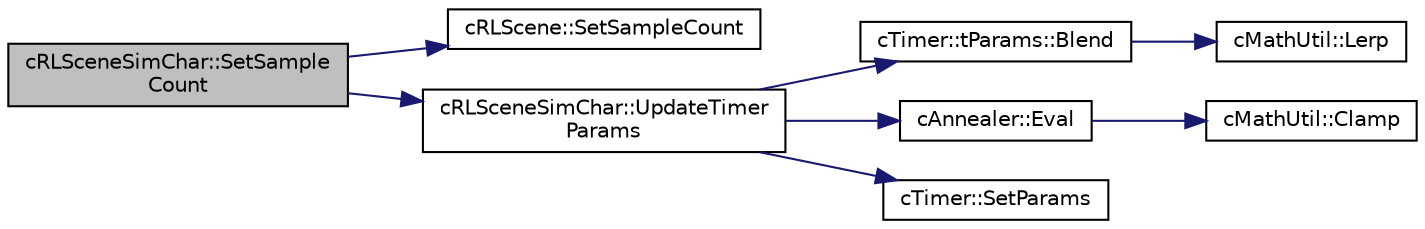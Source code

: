 digraph "cRLSceneSimChar::SetSampleCount"
{
 // LATEX_PDF_SIZE
  edge [fontname="Helvetica",fontsize="10",labelfontname="Helvetica",labelfontsize="10"];
  node [fontname="Helvetica",fontsize="10",shape=record];
  rankdir="LR";
  Node1 [label="cRLSceneSimChar::SetSample\lCount",height=0.2,width=0.4,color="black", fillcolor="grey75", style="filled", fontcolor="black",tooltip=" "];
  Node1 -> Node2 [color="midnightblue",fontsize="10",style="solid",fontname="Helvetica"];
  Node2 [label="cRLScene::SetSampleCount",height=0.2,width=0.4,color="black", fillcolor="white", style="filled",URL="$classc_r_l_scene.html#a7a3737e626be2120ca61087bb874b05f",tooltip=" "];
  Node1 -> Node3 [color="midnightblue",fontsize="10",style="solid",fontname="Helvetica"];
  Node3 [label="cRLSceneSimChar::UpdateTimer\lParams",height=0.2,width=0.4,color="black", fillcolor="white", style="filled",URL="$classc_r_l_scene_sim_char.html#a5b564a46e6b515d1618f8fb6744ccba3",tooltip=" "];
  Node3 -> Node4 [color="midnightblue",fontsize="10",style="solid",fontname="Helvetica"];
  Node4 [label="cTimer::tParams::Blend",height=0.2,width=0.4,color="black", fillcolor="white", style="filled",URL="$structc_timer_1_1t_params.html#af50450d97c1c420ca42adf942aeb9f5e",tooltip=" "];
  Node4 -> Node5 [color="midnightblue",fontsize="10",style="solid",fontname="Helvetica"];
  Node5 [label="cMathUtil::Lerp",height=0.2,width=0.4,color="black", fillcolor="white", style="filled",URL="$classc_math_util.html#a433c72453c8cf00997cfa418ae041c0d",tooltip=" "];
  Node3 -> Node6 [color="midnightblue",fontsize="10",style="solid",fontname="Helvetica"];
  Node6 [label="cAnnealer::Eval",height=0.2,width=0.4,color="black", fillcolor="white", style="filled",URL="$classc_annealer.html#a798817f85669bd2090a25015a3a10faf",tooltip=" "];
  Node6 -> Node7 [color="midnightblue",fontsize="10",style="solid",fontname="Helvetica"];
  Node7 [label="cMathUtil::Clamp",height=0.2,width=0.4,color="black", fillcolor="white", style="filled",URL="$classc_math_util.html#ac7702e2a05013616d11f03619d9b4f1e",tooltip=" "];
  Node3 -> Node8 [color="midnightblue",fontsize="10",style="solid",fontname="Helvetica"];
  Node8 [label="cTimer::SetParams",height=0.2,width=0.4,color="black", fillcolor="white", style="filled",URL="$classc_timer.html#a081062202800129e518bc8bef1a9dee2",tooltip=" "];
}
